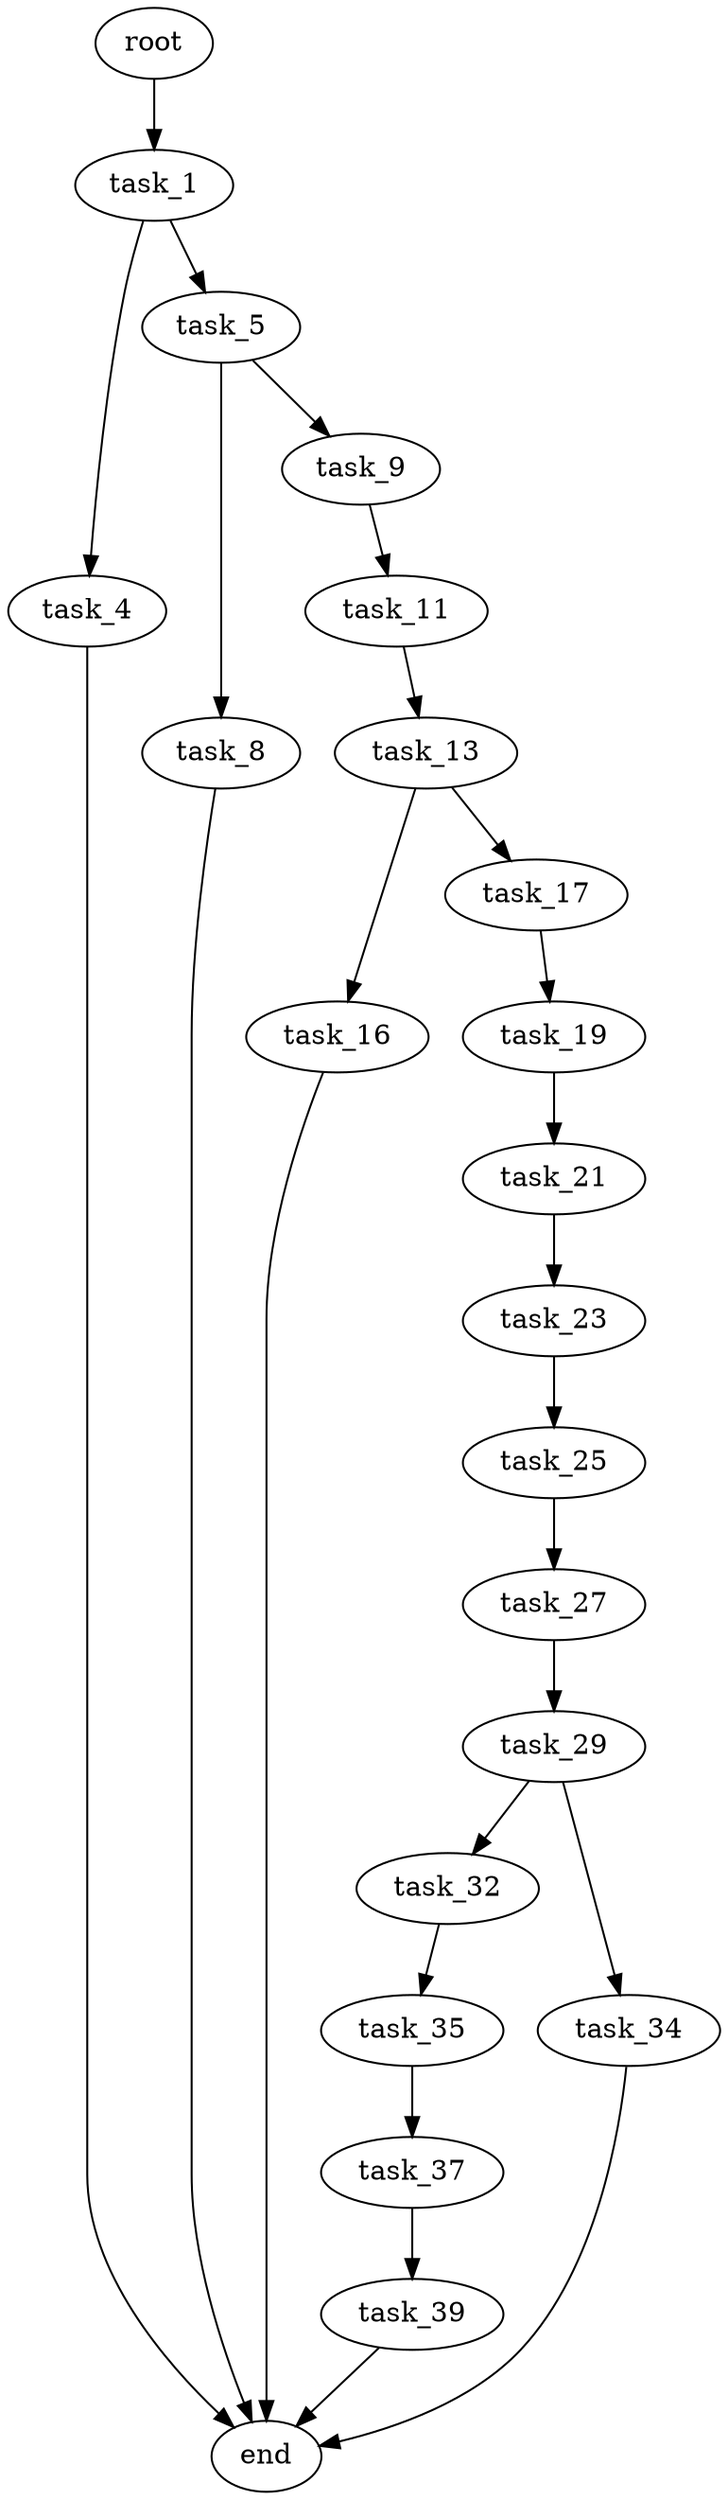 digraph G {
  root [size="0.000000"];
  task_1 [size="2250164676.000000"];
  task_4 [size="373598553705.000000"];
  task_5 [size="368293445632.000000"];
  task_8 [size="17542101012.000000"];
  task_9 [size="512505315609.000000"];
  task_11 [size="6199052106.000000"];
  task_13 [size="28991029248.000000"];
  task_16 [size="782757789696.000000"];
  task_17 [size="1223438614812.000000"];
  task_19 [size="1941301803.000000"];
  task_21 [size="1073741824000.000000"];
  task_23 [size="6142931381.000000"];
  task_25 [size="774078987642.000000"];
  task_27 [size="231928233984.000000"];
  task_29 [size="26520965421.000000"];
  task_32 [size="1786343185.000000"];
  task_34 [size="462533629433.000000"];
  task_35 [size="599541283468.000000"];
  task_37 [size="134217728000.000000"];
  task_39 [size="549755813888.000000"];
  end [size="0.000000"];

  root -> task_1 [size="1.000000"];
  task_1 -> task_4 [size="134217728.000000"];
  task_1 -> task_5 [size="134217728.000000"];
  task_4 -> end [size="1.000000"];
  task_5 -> task_8 [size="411041792.000000"];
  task_5 -> task_9 [size="411041792.000000"];
  task_8 -> end [size="1.000000"];
  task_9 -> task_11 [size="838860800.000000"];
  task_11 -> task_13 [size="301989888.000000"];
  task_13 -> task_16 [size="75497472.000000"];
  task_13 -> task_17 [size="75497472.000000"];
  task_16 -> end [size="1.000000"];
  task_17 -> task_19 [size="838860800.000000"];
  task_19 -> task_21 [size="75497472.000000"];
  task_21 -> task_23 [size="838860800.000000"];
  task_23 -> task_25 [size="33554432.000000"];
  task_25 -> task_27 [size="679477248.000000"];
  task_27 -> task_29 [size="301989888.000000"];
  task_29 -> task_32 [size="679477248.000000"];
  task_29 -> task_34 [size="679477248.000000"];
  task_32 -> task_35 [size="75497472.000000"];
  task_34 -> end [size="1.000000"];
  task_35 -> task_37 [size="536870912.000000"];
  task_37 -> task_39 [size="209715200.000000"];
  task_39 -> end [size="1.000000"];
}
